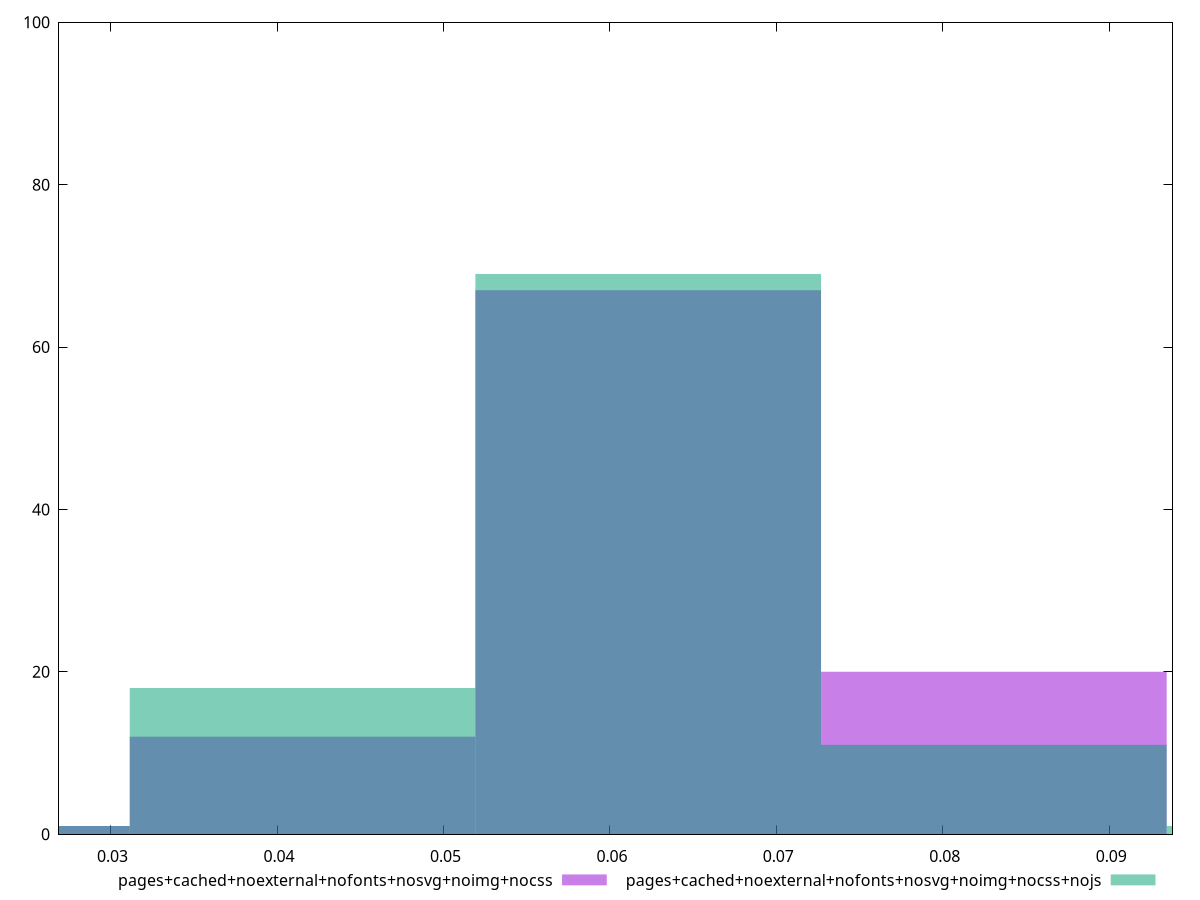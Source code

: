 reset

$pagesCachedNoexternalNofontsNosvgNoimgNocss <<EOF
0.06229940542212725 67
0.08306587389616966 20
0.04153293694808483 12
0.020766468474042416 1
EOF

$pagesCachedNoexternalNofontsNosvgNoimgNocssNojs <<EOF
0.06229940542212725 69
0.04153293694808483 18
0.08306587389616966 11
0.10383234237021208 1
0.020766468474042416 1
EOF

set key outside below
set boxwidth 0.020766468474042416
set xrange [0.0269:0.0938]
set yrange [0:100]
set style fill transparent solid 0.5 noborder
set terminal svg size 640, 500 enhanced background rgb 'white'
set output "report_00007_2020-12-11T15:55:29.892Z/network-rtt/comparison/histogram/12_vs_13.svg"

plot $pagesCachedNoexternalNofontsNosvgNoimgNocss title "pages+cached+noexternal+nofonts+nosvg+noimg+nocss" with boxes, \
     $pagesCachedNoexternalNofontsNosvgNoimgNocssNojs title "pages+cached+noexternal+nofonts+nosvg+noimg+nocss+nojs" with boxes

reset
